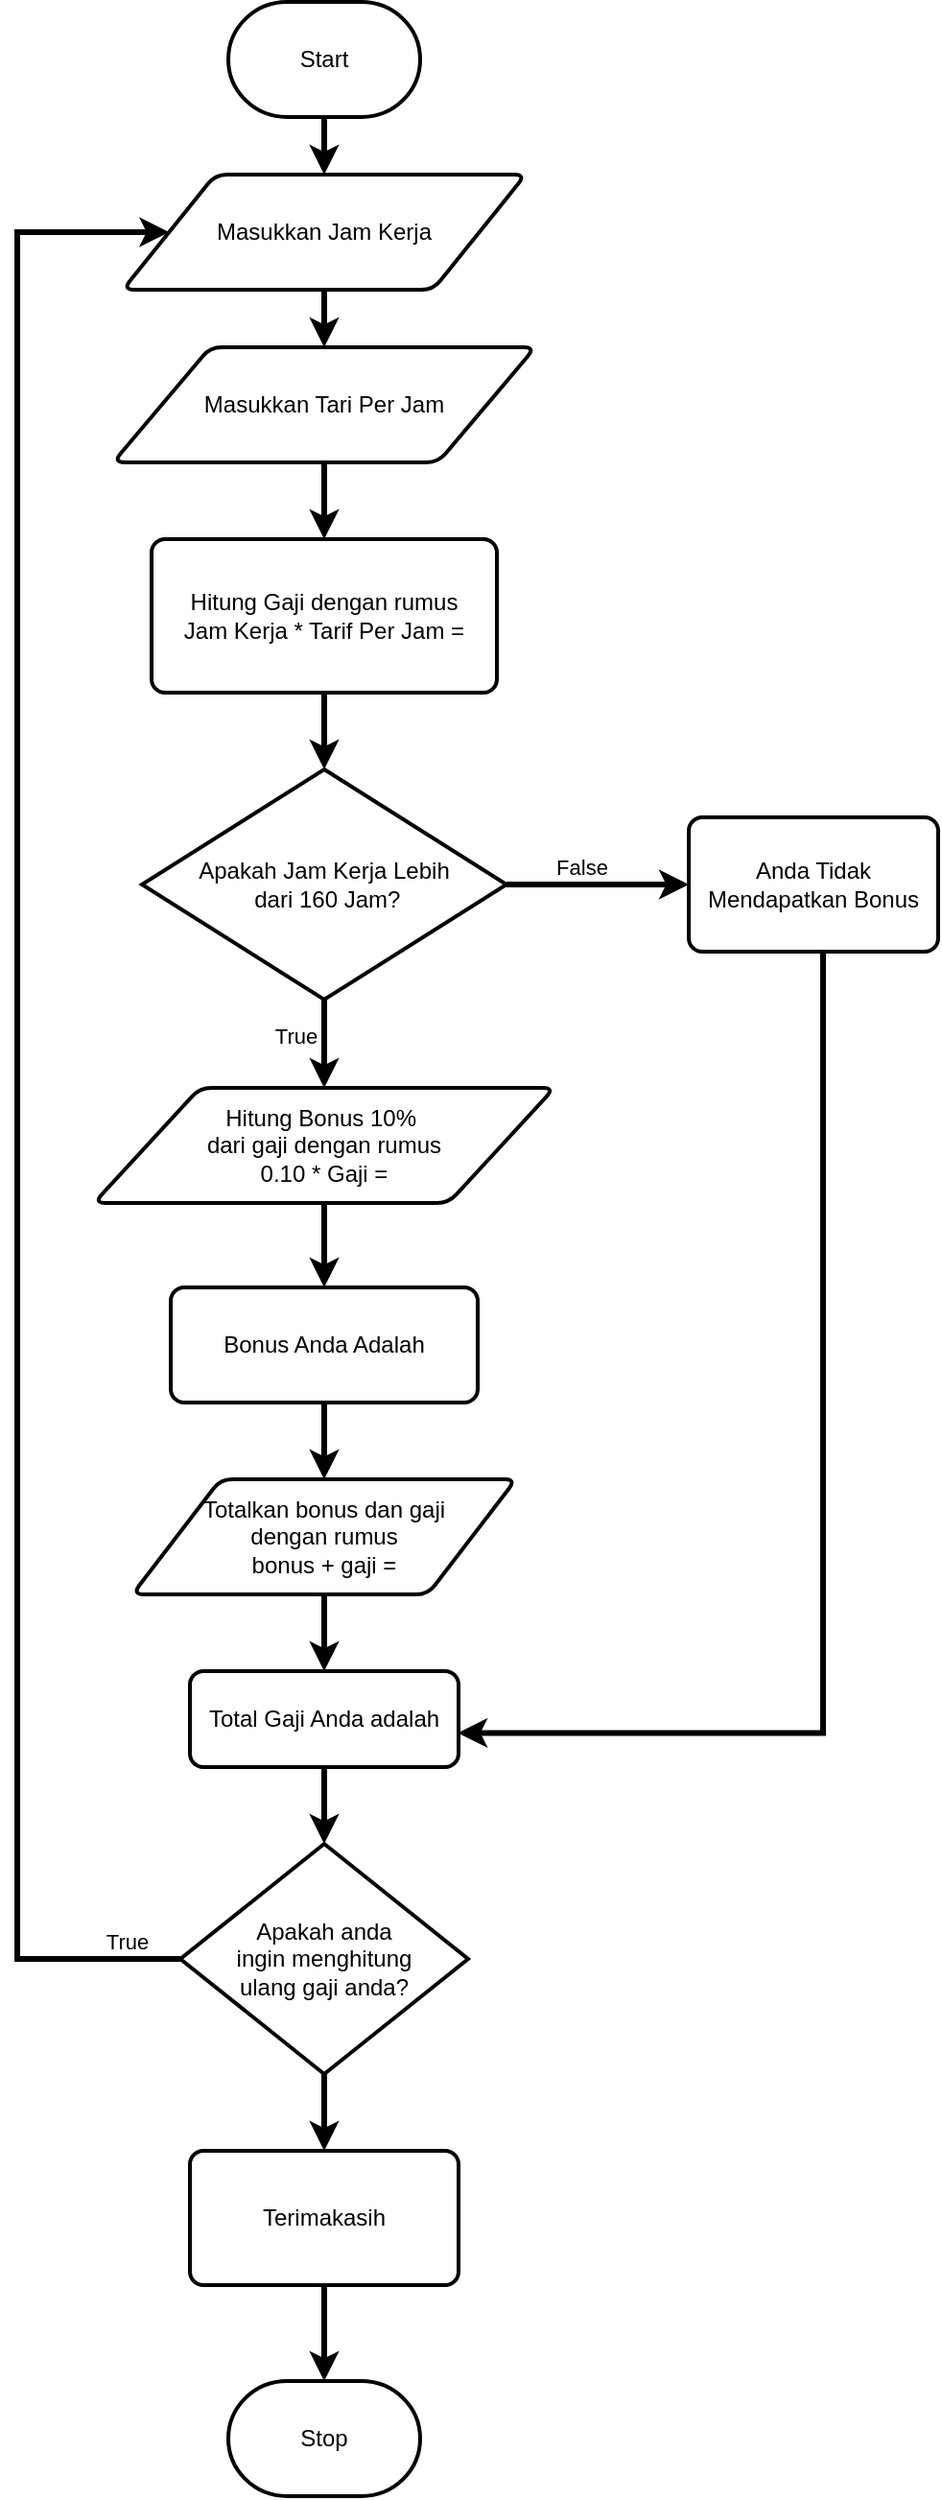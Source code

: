 <mxfile version="24.7.16">
  <diagram name="Halaman-1" id="wB3XNXjoauJXfbCPKJ82">
    <mxGraphModel dx="3054" dy="1973" grid="1" gridSize="10" guides="1" tooltips="1" connect="0" arrows="1" fold="1" page="1" pageScale="1" pageWidth="827" pageHeight="1169" background="none" math="0" shadow="0">
      <root>
        <mxCell id="0" />
        <mxCell id="1" parent="0" />
        <mxCell id="b2BPtG2ldp_NfV46YYte-3" value="" style="edgeStyle=orthogonalEdgeStyle;rounded=0;orthogonalLoop=1;jettySize=auto;html=1;strokeWidth=3;" edge="1" parent="1" source="b2BPtG2ldp_NfV46YYte-1" target="b2BPtG2ldp_NfV46YYte-2">
          <mxGeometry relative="1" as="geometry" />
        </mxCell>
        <mxCell id="b2BPtG2ldp_NfV46YYte-1" value="Start" style="strokeWidth=2;html=1;shape=mxgraph.flowchart.terminator;whiteSpace=wrap;" vertex="1" parent="1">
          <mxGeometry x="-750" y="-1150" width="100" height="60" as="geometry" />
        </mxCell>
        <mxCell id="b2BPtG2ldp_NfV46YYte-5" value="" style="edgeStyle=orthogonalEdgeStyle;rounded=0;orthogonalLoop=1;jettySize=auto;html=1;strokeWidth=3;" edge="1" parent="1" source="b2BPtG2ldp_NfV46YYte-2" target="b2BPtG2ldp_NfV46YYte-4">
          <mxGeometry relative="1" as="geometry" />
        </mxCell>
        <mxCell id="b2BPtG2ldp_NfV46YYte-2" value="Masukkan Jam Kerja" style="shape=parallelogram;html=1;strokeWidth=2;perimeter=parallelogramPerimeter;whiteSpace=wrap;rounded=1;arcSize=12;size=0.23;" vertex="1" parent="1">
          <mxGeometry x="-805" y="-1060" width="210" height="60" as="geometry" />
        </mxCell>
        <mxCell id="b2BPtG2ldp_NfV46YYte-7" value="" style="edgeStyle=orthogonalEdgeStyle;rounded=0;orthogonalLoop=1;jettySize=auto;html=1;strokeWidth=3;" edge="1" parent="1" source="b2BPtG2ldp_NfV46YYte-4" target="b2BPtG2ldp_NfV46YYte-6">
          <mxGeometry relative="1" as="geometry" />
        </mxCell>
        <mxCell id="b2BPtG2ldp_NfV46YYte-4" value="Masukkan Tari Per Jam" style="shape=parallelogram;html=1;strokeWidth=2;perimeter=parallelogramPerimeter;whiteSpace=wrap;rounded=1;arcSize=12;size=0.23;" vertex="1" parent="1">
          <mxGeometry x="-810" y="-970" width="220" height="60" as="geometry" />
        </mxCell>
        <mxCell id="b2BPtG2ldp_NfV46YYte-9" value="" style="edgeStyle=orthogonalEdgeStyle;rounded=0;orthogonalLoop=1;jettySize=auto;html=1;strokeWidth=3;" edge="1" parent="1" source="b2BPtG2ldp_NfV46YYte-6" target="b2BPtG2ldp_NfV46YYte-8">
          <mxGeometry relative="1" as="geometry" />
        </mxCell>
        <mxCell id="b2BPtG2ldp_NfV46YYte-6" value="Hitung Gaji dengan rumus&lt;div&gt;Jam Kerja * Tarif Per Jam =&lt;/div&gt;" style="rounded=1;whiteSpace=wrap;html=1;absoluteArcSize=1;arcSize=14;strokeWidth=2;" vertex="1" parent="1">
          <mxGeometry x="-790" y="-870" width="180" height="80" as="geometry" />
        </mxCell>
        <mxCell id="b2BPtG2ldp_NfV46YYte-11" value="" style="edgeStyle=orthogonalEdgeStyle;rounded=0;orthogonalLoop=1;jettySize=auto;html=1;strokeWidth=3;" edge="1" parent="1" source="b2BPtG2ldp_NfV46YYte-8" target="b2BPtG2ldp_NfV46YYte-10">
          <mxGeometry relative="1" as="geometry" />
        </mxCell>
        <mxCell id="b2BPtG2ldp_NfV46YYte-12" value="False" style="edgeLabel;html=1;align=center;verticalAlign=middle;resizable=0;points=[];" vertex="1" connectable="0" parent="b2BPtG2ldp_NfV46YYte-11">
          <mxGeometry x="-0.22" y="1" relative="1" as="geometry">
            <mxPoint x="2" y="-8" as="offset" />
          </mxGeometry>
        </mxCell>
        <mxCell id="b2BPtG2ldp_NfV46YYte-14" value="" style="edgeStyle=orthogonalEdgeStyle;rounded=0;orthogonalLoop=1;jettySize=auto;html=1;strokeWidth=3;" edge="1" parent="1" source="b2BPtG2ldp_NfV46YYte-8" target="b2BPtG2ldp_NfV46YYte-13">
          <mxGeometry relative="1" as="geometry" />
        </mxCell>
        <mxCell id="b2BPtG2ldp_NfV46YYte-15" value="True" style="edgeLabel;html=1;align=center;verticalAlign=middle;resizable=0;points=[];" vertex="1" connectable="0" parent="b2BPtG2ldp_NfV46YYte-14">
          <mxGeometry x="-0.365" y="2" relative="1" as="geometry">
            <mxPoint x="-17" y="4" as="offset" />
          </mxGeometry>
        </mxCell>
        <mxCell id="b2BPtG2ldp_NfV46YYte-8" value="Apakah Jam Kerja Lebih&lt;div&gt;&amp;nbsp;dari 160 Jam?&lt;/div&gt;" style="strokeWidth=2;html=1;shape=mxgraph.flowchart.decision;whiteSpace=wrap;" vertex="1" parent="1">
          <mxGeometry x="-795" y="-750" width="190" height="120" as="geometry" />
        </mxCell>
        <mxCell id="b2BPtG2ldp_NfV46YYte-10" value="Anda Tidak Mendapatkan Bonus" style="rounded=1;whiteSpace=wrap;html=1;absoluteArcSize=1;arcSize=14;strokeWidth=2;" vertex="1" parent="1">
          <mxGeometry x="-510" y="-725" width="130" height="70" as="geometry" />
        </mxCell>
        <mxCell id="b2BPtG2ldp_NfV46YYte-19" value="" style="edgeStyle=orthogonalEdgeStyle;rounded=0;orthogonalLoop=1;jettySize=auto;html=1;strokeWidth=3;" edge="1" parent="1" source="b2BPtG2ldp_NfV46YYte-13" target="b2BPtG2ldp_NfV46YYte-18">
          <mxGeometry relative="1" as="geometry" />
        </mxCell>
        <mxCell id="b2BPtG2ldp_NfV46YYte-13" value="Hitung Bonus 10%&amp;nbsp;&lt;div&gt;dari gaji dengan rumus&lt;div&gt;0.10 * Gaji =&lt;/div&gt;&lt;/div&gt;" style="shape=parallelogram;html=1;strokeWidth=2;perimeter=parallelogramPerimeter;whiteSpace=wrap;rounded=1;arcSize=12;size=0.23;" vertex="1" parent="1">
          <mxGeometry x="-820" y="-584" width="240" height="60" as="geometry" />
        </mxCell>
        <mxCell id="b2BPtG2ldp_NfV46YYte-22" value="" style="edgeStyle=orthogonalEdgeStyle;rounded=0;orthogonalLoop=1;jettySize=auto;html=1;strokeWidth=3;" edge="1" parent="1" source="b2BPtG2ldp_NfV46YYte-18" target="b2BPtG2ldp_NfV46YYte-20">
          <mxGeometry relative="1" as="geometry" />
        </mxCell>
        <mxCell id="b2BPtG2ldp_NfV46YYte-18" value="Bonus Anda Adalah" style="rounded=1;whiteSpace=wrap;html=1;absoluteArcSize=1;arcSize=14;strokeWidth=2;" vertex="1" parent="1">
          <mxGeometry x="-780" y="-480" width="160" height="60" as="geometry" />
        </mxCell>
        <mxCell id="b2BPtG2ldp_NfV46YYte-24" value="" style="edgeStyle=orthogonalEdgeStyle;rounded=0;orthogonalLoop=1;jettySize=auto;html=1;strokeWidth=3;" edge="1" parent="1" source="b2BPtG2ldp_NfV46YYte-20" target="b2BPtG2ldp_NfV46YYte-23">
          <mxGeometry relative="1" as="geometry" />
        </mxCell>
        <mxCell id="b2BPtG2ldp_NfV46YYte-20" value="Totalkan bonus dan gaji&lt;div&gt;dengan rumus&lt;/div&gt;&lt;div&gt;bonus + gaji =&lt;/div&gt;" style="shape=parallelogram;html=1;strokeWidth=2;perimeter=parallelogramPerimeter;whiteSpace=wrap;rounded=1;arcSize=12;size=0.23;" vertex="1" parent="1">
          <mxGeometry x="-800" y="-380" width="200" height="60" as="geometry" />
        </mxCell>
        <mxCell id="b2BPtG2ldp_NfV46YYte-26" value="" style="edgeStyle=orthogonalEdgeStyle;rounded=0;orthogonalLoop=1;jettySize=auto;html=1;strokeWidth=3;" edge="1" parent="1" source="b2BPtG2ldp_NfV46YYte-23" target="b2BPtG2ldp_NfV46YYte-25">
          <mxGeometry relative="1" as="geometry" />
        </mxCell>
        <mxCell id="b2BPtG2ldp_NfV46YYte-23" value="Total Gaji Anda adalah" style="rounded=1;whiteSpace=wrap;html=1;absoluteArcSize=1;arcSize=14;strokeWidth=2;" vertex="1" parent="1">
          <mxGeometry x="-770" y="-280" width="140" height="50" as="geometry" />
        </mxCell>
        <mxCell id="b2BPtG2ldp_NfV46YYte-29" style="edgeStyle=orthogonalEdgeStyle;rounded=0;orthogonalLoop=1;jettySize=auto;html=1;strokeWidth=3;" edge="1" parent="1" source="b2BPtG2ldp_NfV46YYte-25" target="b2BPtG2ldp_NfV46YYte-2">
          <mxGeometry relative="1" as="geometry">
            <Array as="points">
              <mxPoint x="-860" y="-130" />
              <mxPoint x="-860" y="-1030" />
            </Array>
          </mxGeometry>
        </mxCell>
        <mxCell id="b2BPtG2ldp_NfV46YYte-30" value="True" style="edgeLabel;html=1;align=center;verticalAlign=middle;resizable=0;points=[];" vertex="1" connectable="0" parent="b2BPtG2ldp_NfV46YYte-29">
          <mxGeometry x="-0.965" y="2" relative="1" as="geometry">
            <mxPoint x="-10" y="-11" as="offset" />
          </mxGeometry>
        </mxCell>
        <mxCell id="b2BPtG2ldp_NfV46YYte-32" value="" style="edgeStyle=orthogonalEdgeStyle;rounded=0;orthogonalLoop=1;jettySize=auto;html=1;strokeWidth=3;" edge="1" parent="1" source="b2BPtG2ldp_NfV46YYte-25" target="b2BPtG2ldp_NfV46YYte-31">
          <mxGeometry relative="1" as="geometry" />
        </mxCell>
        <mxCell id="b2BPtG2ldp_NfV46YYte-25" value="Apakah anda&lt;div&gt;ingin menghitung&lt;/div&gt;&lt;div&gt;ulang gaji anda?&lt;/div&gt;" style="strokeWidth=2;html=1;shape=mxgraph.flowchart.decision;whiteSpace=wrap;" vertex="1" parent="1">
          <mxGeometry x="-775" y="-190" width="150" height="120" as="geometry" />
        </mxCell>
        <mxCell id="b2BPtG2ldp_NfV46YYte-28" style="edgeStyle=orthogonalEdgeStyle;rounded=0;orthogonalLoop=1;jettySize=auto;html=1;entryX=0.997;entryY=0.644;entryDx=0;entryDy=0;entryPerimeter=0;strokeWidth=3;" edge="1" parent="1" source="b2BPtG2ldp_NfV46YYte-10" target="b2BPtG2ldp_NfV46YYte-23">
          <mxGeometry relative="1" as="geometry">
            <Array as="points">
              <mxPoint x="-440" y="-248" />
            </Array>
          </mxGeometry>
        </mxCell>
        <mxCell id="b2BPtG2ldp_NfV46YYte-34" value="" style="edgeStyle=orthogonalEdgeStyle;rounded=0;orthogonalLoop=1;jettySize=auto;html=1;strokeWidth=3;" edge="1" parent="1" source="b2BPtG2ldp_NfV46YYte-31" target="b2BPtG2ldp_NfV46YYte-33">
          <mxGeometry relative="1" as="geometry" />
        </mxCell>
        <mxCell id="b2BPtG2ldp_NfV46YYte-31" value="Terimakasih" style="rounded=1;whiteSpace=wrap;html=1;absoluteArcSize=1;arcSize=14;strokeWidth=2;" vertex="1" parent="1">
          <mxGeometry x="-770" y="-30" width="140" height="70" as="geometry" />
        </mxCell>
        <mxCell id="b2BPtG2ldp_NfV46YYte-33" value="Stop" style="strokeWidth=2;html=1;shape=mxgraph.flowchart.terminator;whiteSpace=wrap;" vertex="1" parent="1">
          <mxGeometry x="-750" y="90" width="100" height="60" as="geometry" />
        </mxCell>
      </root>
    </mxGraphModel>
  </diagram>
</mxfile>
